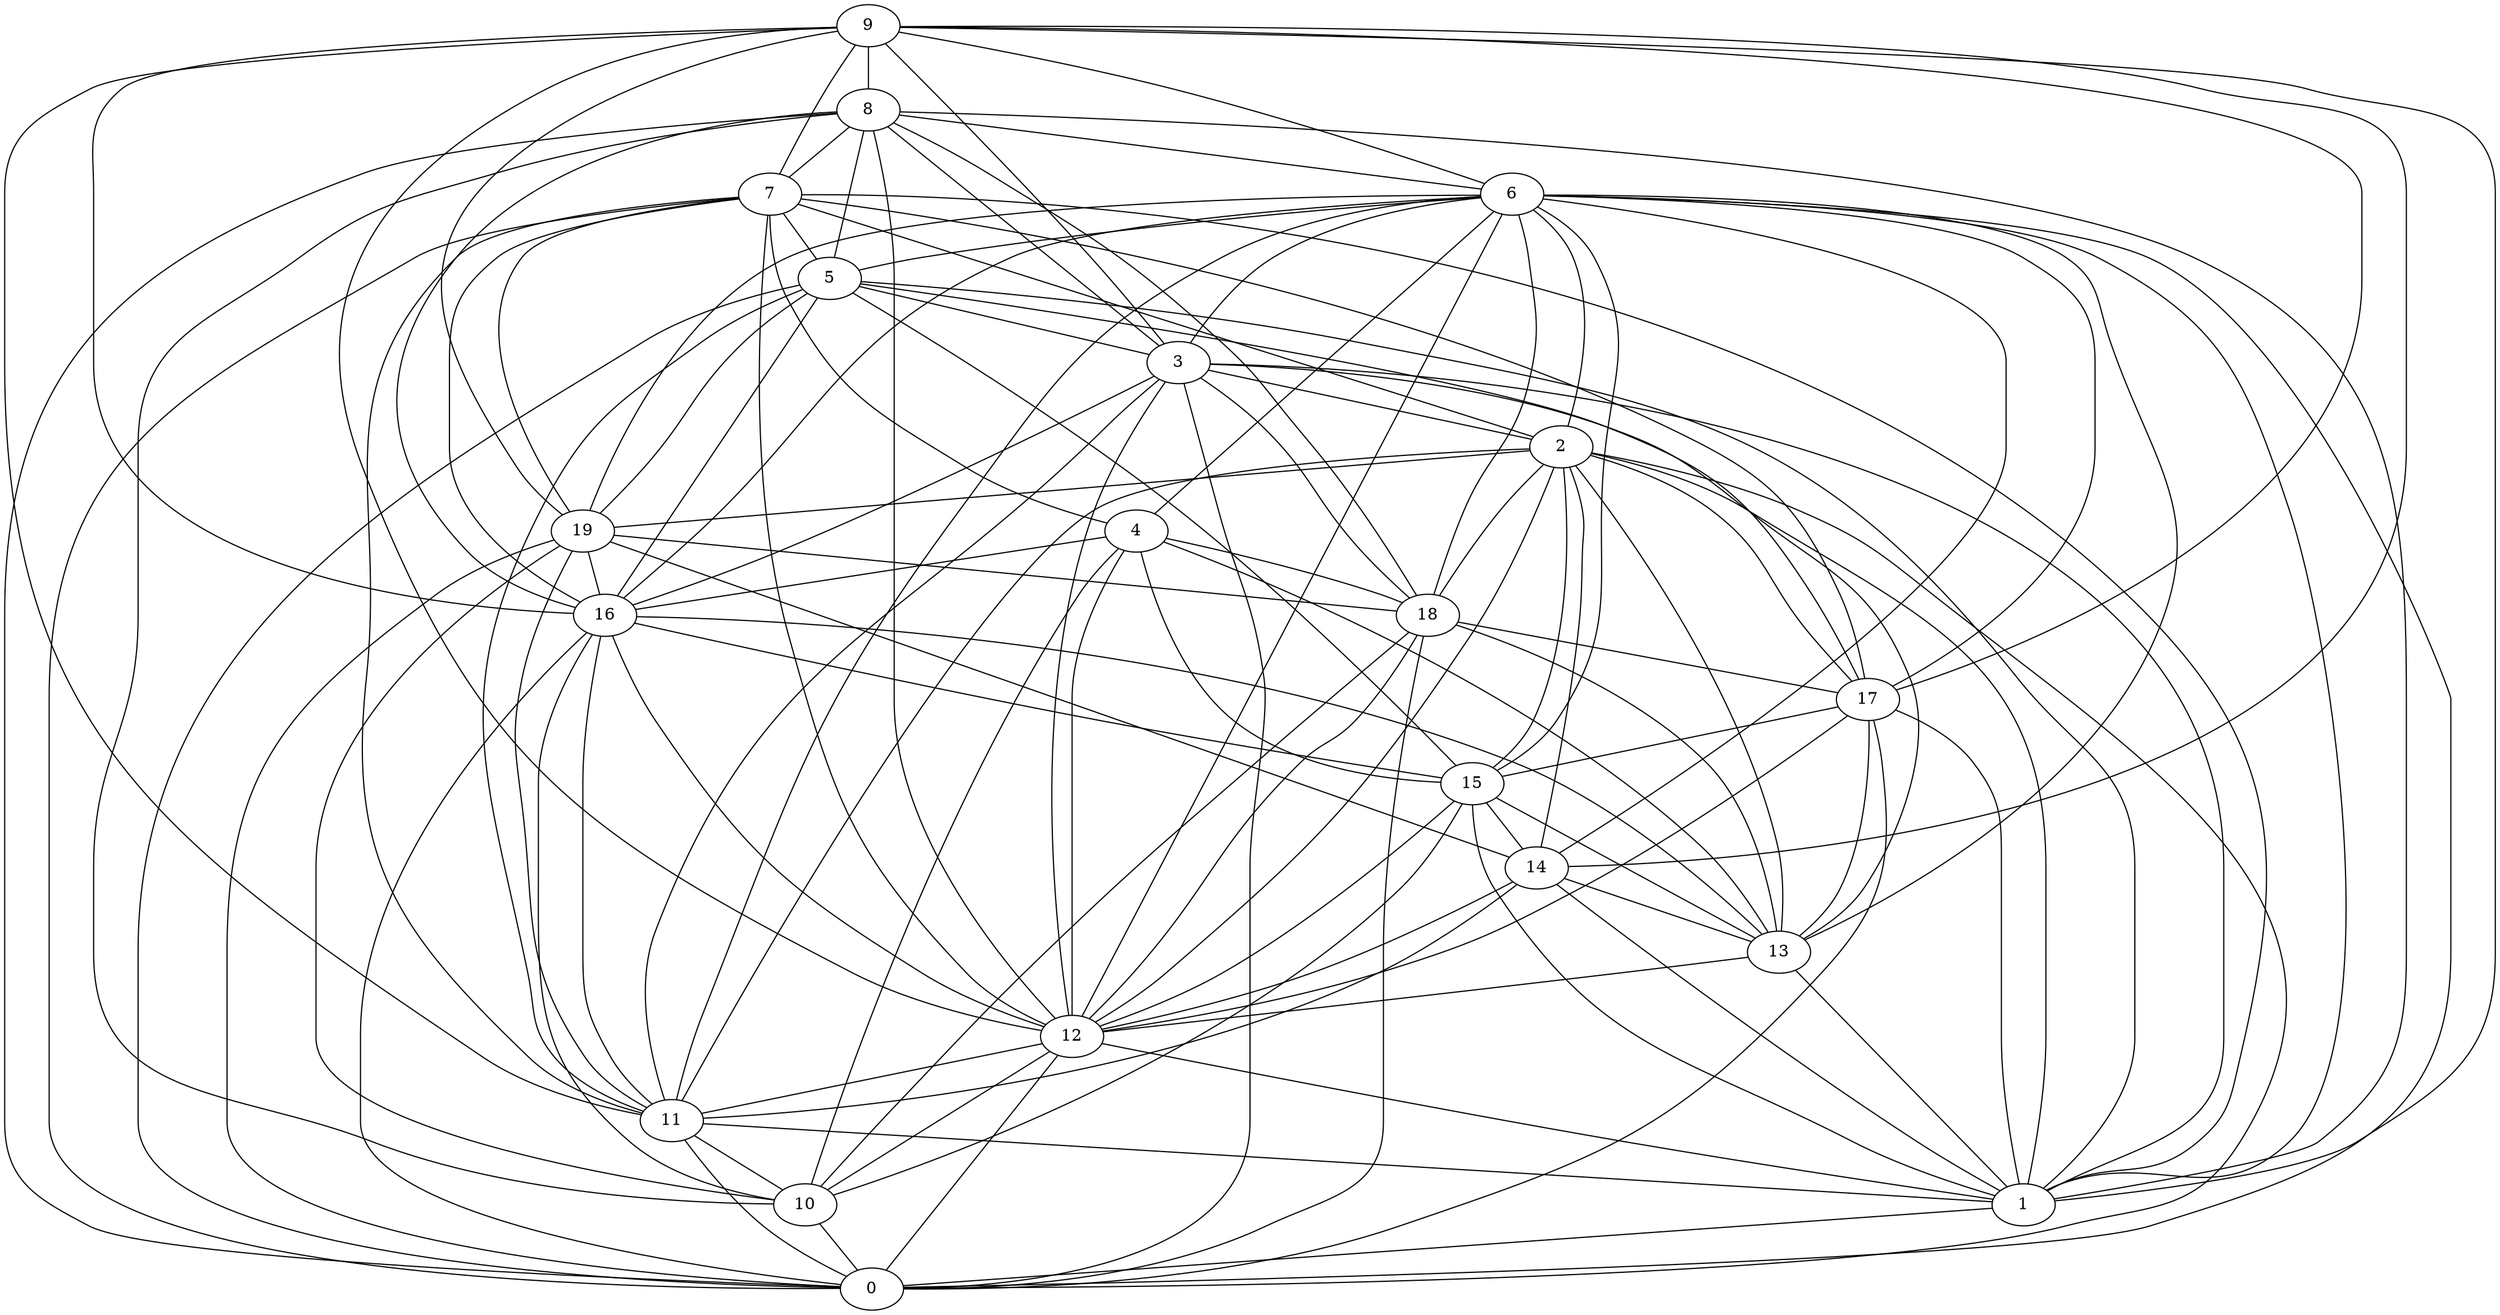 digraph GG_graph {

subgraph G_graph {
edge [color = black]
"5" -> "15" [dir = none]
"5" -> "0" [dir = none]
"5" -> "17" [dir = none]
"5" -> "1" [dir = none]
"5" -> "16" [dir = none]
"5" -> "11" [dir = none]
"15" -> "10" [dir = none]
"18" -> "13" [dir = none]
"18" -> "17" [dir = none]
"18" -> "0" [dir = none]
"11" -> "0" [dir = none]
"11" -> "10" [dir = none]
"11" -> "1" [dir = none]
"12" -> "11" [dir = none]
"8" -> "7" [dir = none]
"8" -> "16" [dir = none]
"8" -> "0" [dir = none]
"8" -> "12" [dir = none]
"8" -> "18" [dir = none]
"3" -> "0" [dir = none]
"3" -> "2" [dir = none]
"3" -> "13" [dir = none]
"3" -> "16" [dir = none]
"3" -> "11" [dir = none]
"16" -> "12" [dir = none]
"16" -> "10" [dir = none]
"16" -> "0" [dir = none]
"14" -> "11" [dir = none]
"14" -> "12" [dir = none]
"17" -> "0" [dir = none]
"17" -> "12" [dir = none]
"17" -> "13" [dir = none]
"7" -> "12" [dir = none]
"7" -> "11" [dir = none]
"7" -> "1" [dir = none]
"6" -> "5" [dir = none]
"6" -> "11" [dir = none]
"6" -> "2" [dir = none]
"6" -> "19" [dir = none]
"6" -> "12" [dir = none]
"6" -> "16" [dir = none]
"6" -> "4" [dir = none]
"19" -> "0" [dir = none]
"2" -> "11" [dir = none]
"2" -> "1" [dir = none]
"2" -> "0" [dir = none]
"4" -> "13" [dir = none]
"4" -> "18" [dir = none]
"4" -> "15" [dir = none]
"10" -> "0" [dir = none]
"9" -> "17" [dir = none]
"9" -> "14" [dir = none]
"9" -> "6" [dir = none]
"9" -> "3" [dir = none]
"9" -> "19" [dir = none]
"9" -> "11" [dir = none]
"9" -> "8" [dir = none]
"15" -> "14" [dir = none]
"2" -> "13" [dir = none]
"13" -> "1" [dir = none]
"4" -> "12" [dir = none]
"6" -> "17" [dir = none]
"8" -> "10" [dir = none]
"8" -> "1" [dir = none]
"2" -> "17" [dir = none]
"7" -> "5" [dir = none]
"7" -> "2" [dir = none]
"7" -> "0" [dir = none]
"13" -> "12" [dir = none]
"5" -> "19" [dir = none]
"15" -> "1" [dir = none]
"12" -> "1" [dir = none]
"14" -> "13" [dir = none]
"6" -> "3" [dir = none]
"9" -> "16" [dir = none]
"18" -> "12" [dir = none]
"7" -> "4" [dir = none]
"19" -> "11" [dir = none]
"18" -> "10" [dir = none]
"16" -> "13" [dir = none]
"6" -> "14" [dir = none]
"6" -> "0" [dir = none]
"6" -> "15" [dir = none]
"1" -> "0" [dir = none]
"7" -> "17" [dir = none]
"3" -> "12" [dir = none]
"6" -> "13" [dir = none]
"4" -> "16" [dir = none]
"16" -> "15" [dir = none]
"19" -> "16" [dir = none]
"3" -> "1" [dir = none]
"6" -> "1" [dir = none]
"17" -> "15" [dir = none]
"14" -> "1" [dir = none]
"2" -> "18" [dir = none]
"7" -> "16" [dir = none]
"5" -> "3" [dir = none]
"3" -> "18" [dir = none]
"8" -> "5" [dir = none]
"8" -> "6" [dir = none]
"17" -> "1" [dir = none]
"2" -> "15" [dir = none]
"6" -> "18" [dir = none]
"4" -> "10" [dir = none]
"19" -> "18" [dir = none]
"9" -> "12" [dir = none]
"9" -> "7" [dir = none]
"12" -> "10" [dir = none]
"16" -> "11" [dir = none]
"2" -> "12" [dir = none]
"19" -> "14" [dir = none]
"2" -> "19" [dir = none]
"9" -> "1" [dir = none]
"15" -> "13" [dir = none]
"2" -> "14" [dir = none]
"19" -> "10" [dir = none]
"15" -> "12" [dir = none]
"8" -> "3" [dir = none]
"7" -> "19" [dir = none]
"12" -> "0" [dir = none]
}

}
